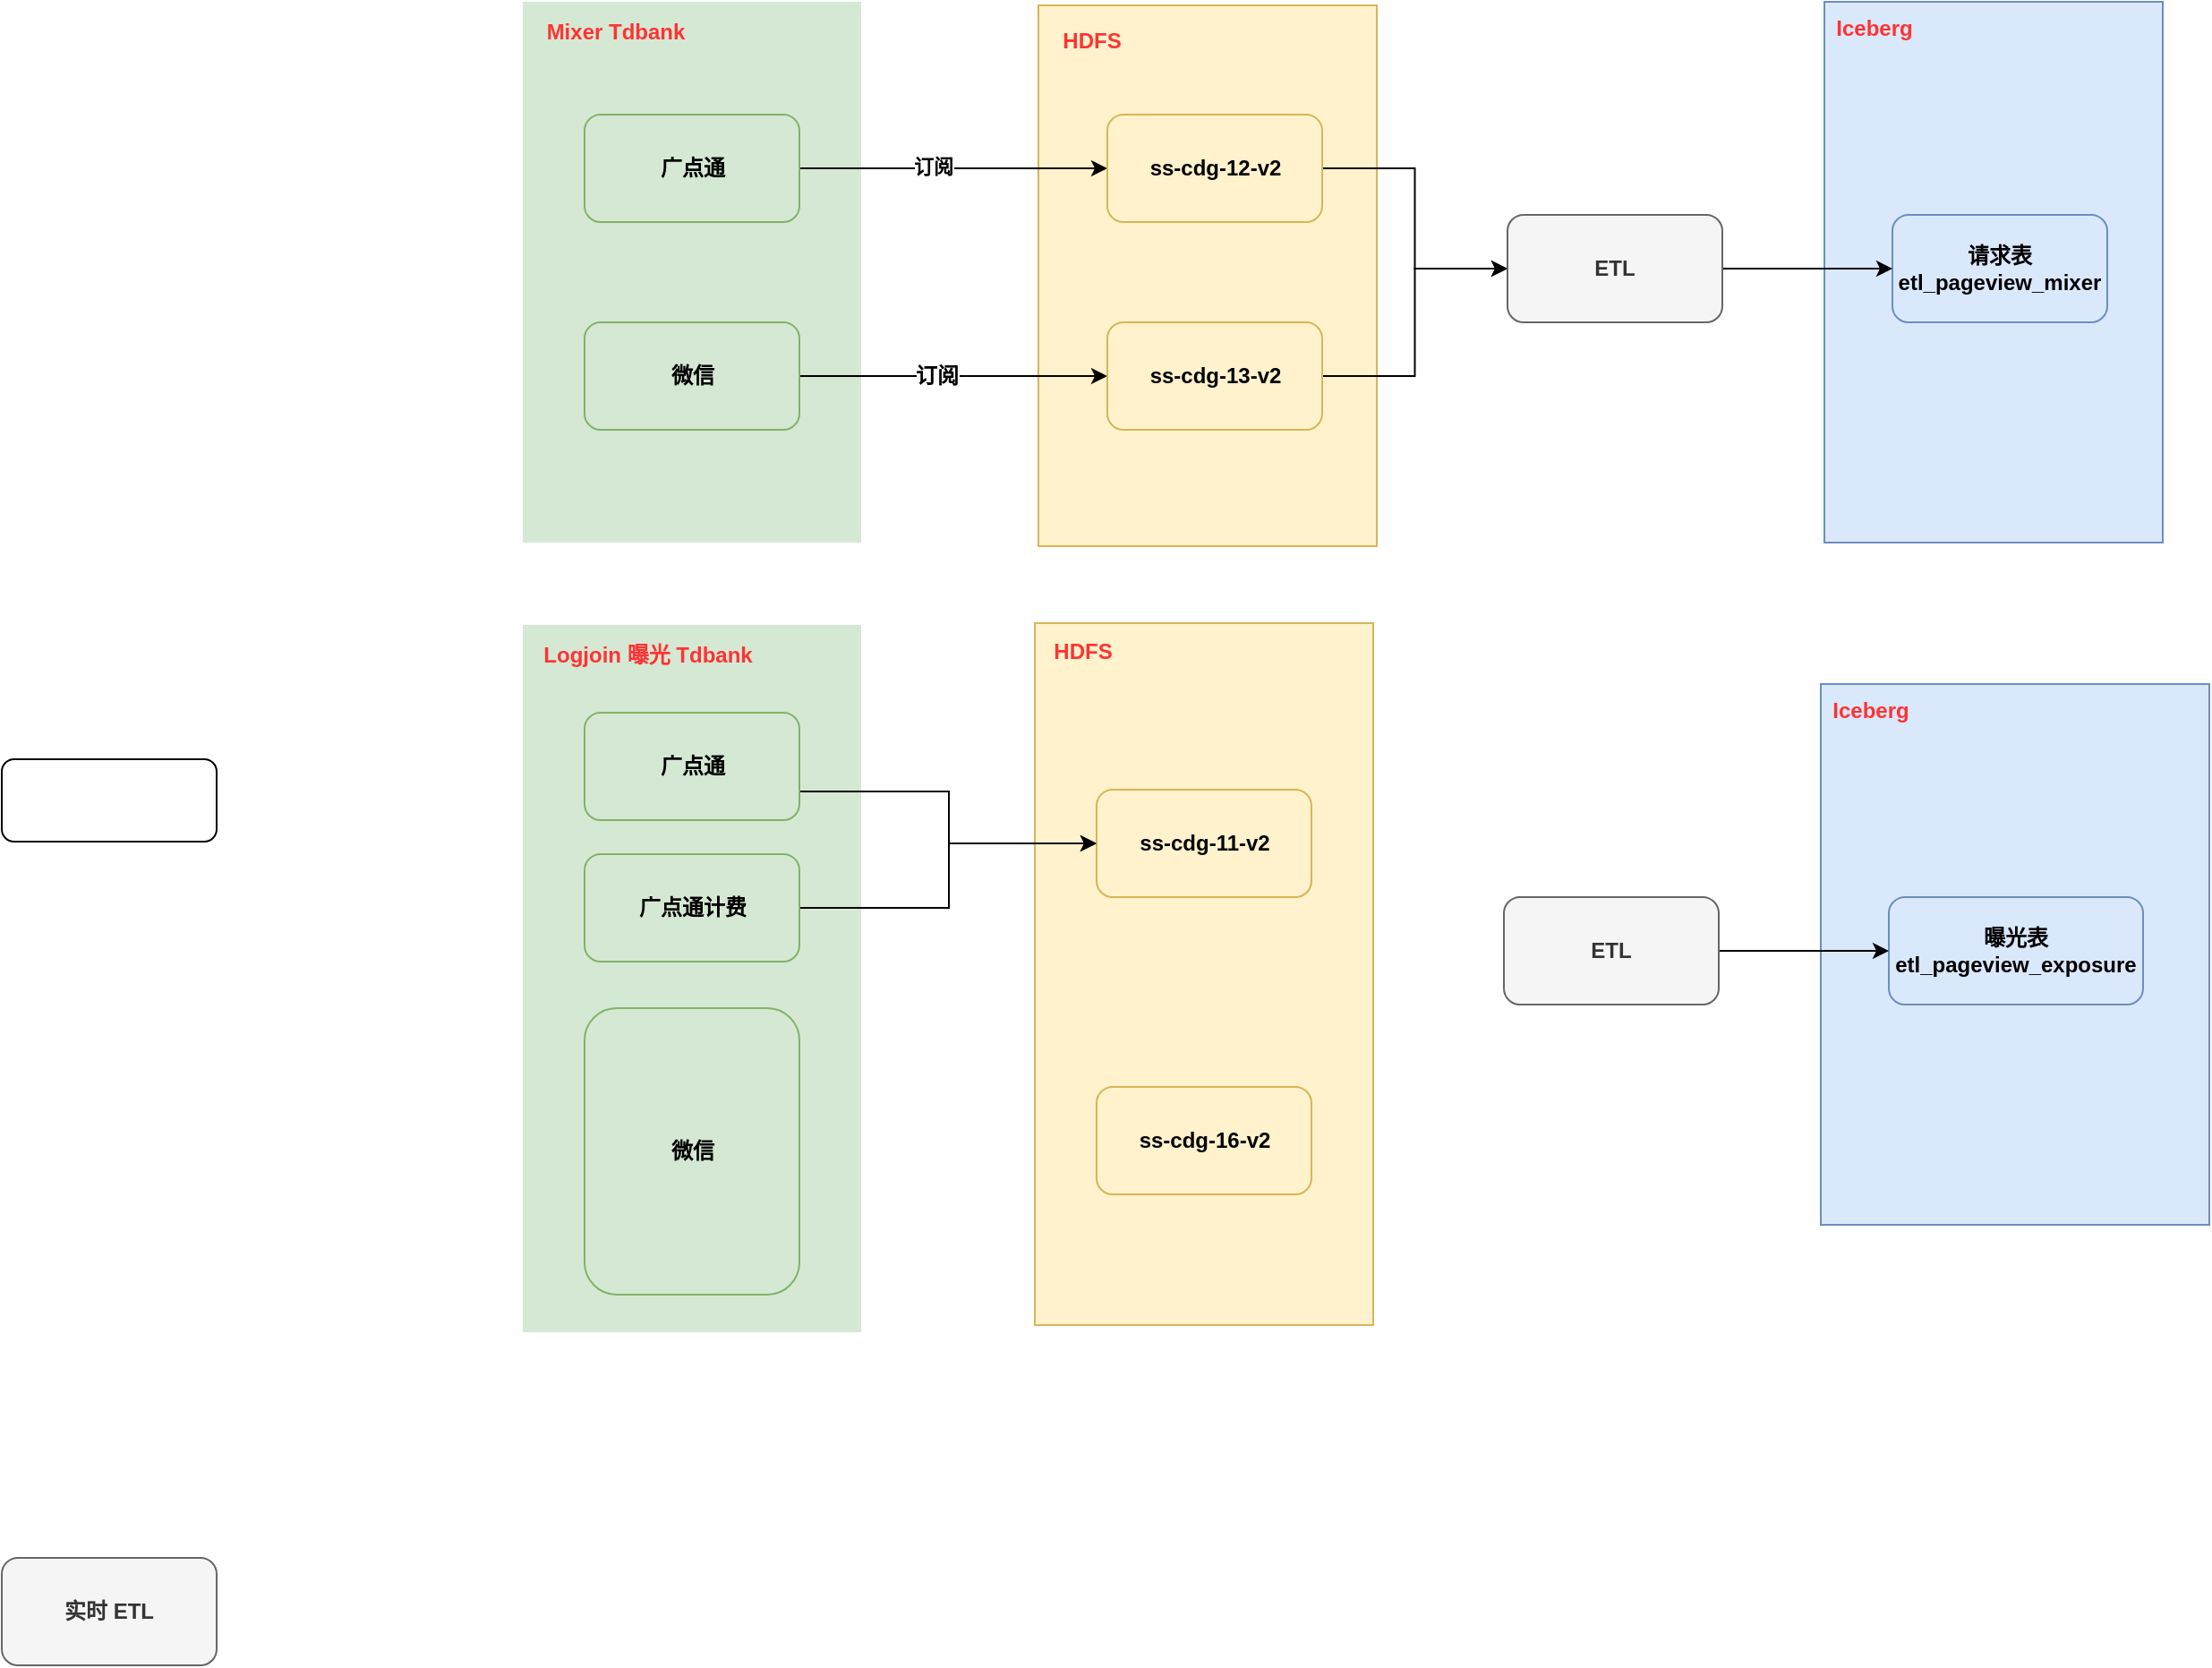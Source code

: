 <mxfile version="20.8.23" type="github">
  <diagram name="Page-1" id="YWD2HjK3y50GLXmwUPNj">
    <mxGraphModel dx="1962" dy="922" grid="0" gridSize="10" guides="1" tooltips="1" connect="1" arrows="1" fold="1" page="0" pageScale="1" pageWidth="850" pageHeight="1100" math="0" shadow="0">
      <root>
        <mxCell id="0" />
        <mxCell id="1" parent="0" />
        <mxCell id="cRGSgN0ht5B0TXOjpEZ--21" value="" style="rounded=0;whiteSpace=wrap;html=1;fillColor=#dae8fc;strokeColor=#6c8ebf;" vertex="1" parent="1">
          <mxGeometry x="909" y="326" width="189" height="302" as="geometry" />
        </mxCell>
        <mxCell id="cRGSgN0ht5B0TXOjpEZ--8" value="" style="rounded=0;whiteSpace=wrap;html=1;fillColor=#fff2cc;strokeColor=#d6b656;" vertex="1" parent="1">
          <mxGeometry x="470" y="328" width="189" height="302" as="geometry" />
        </mxCell>
        <mxCell id="cRGSgN0ht5B0TXOjpEZ--1" value="" style="rounded=0;whiteSpace=wrap;html=1;fillColor=#d5e8d4;strokeColor=none;" vertex="1" parent="1">
          <mxGeometry x="182" y="326" width="189" height="302" as="geometry" />
        </mxCell>
        <mxCell id="cRGSgN0ht5B0TXOjpEZ--10" style="rounded=0;orthogonalLoop=1;jettySize=auto;html=1;exitX=1;exitY=0.5;exitDx=0;exitDy=0;" edge="1" parent="1" source="cRGSgN0ht5B0TXOjpEZ--6" target="cRGSgN0ht5B0TXOjpEZ--9">
          <mxGeometry relative="1" as="geometry" />
        </mxCell>
        <mxCell id="cRGSgN0ht5B0TXOjpEZ--11" value="&lt;b&gt;订阅&lt;/b&gt;" style="edgeLabel;html=1;align=center;verticalAlign=middle;resizable=0;points=[];" vertex="1" connectable="0" parent="cRGSgN0ht5B0TXOjpEZ--10">
          <mxGeometry x="-0.131" y="1" relative="1" as="geometry">
            <mxPoint as="offset" />
          </mxGeometry>
        </mxCell>
        <mxCell id="cRGSgN0ht5B0TXOjpEZ--6" value="&lt;b&gt;广点通&lt;br&gt;&lt;/b&gt;" style="rounded=1;whiteSpace=wrap;html=1;fillColor=#d5e8d4;strokeColor=#82b366;" vertex="1" parent="1">
          <mxGeometry x="216.5" y="389" width="120" height="60" as="geometry" />
        </mxCell>
        <mxCell id="cRGSgN0ht5B0TXOjpEZ--18" style="edgeStyle=orthogonalEdgeStyle;curved=1;rounded=0;orthogonalLoop=1;jettySize=auto;html=1;exitX=1;exitY=0.5;exitDx=0;exitDy=0;fontSize=12;fontColor=#FF3333;" edge="1" parent="1" source="cRGSgN0ht5B0TXOjpEZ--7" target="cRGSgN0ht5B0TXOjpEZ--17">
          <mxGeometry relative="1" as="geometry" />
        </mxCell>
        <mxCell id="cRGSgN0ht5B0TXOjpEZ--20" value="订阅" style="edgeLabel;html=1;align=center;verticalAlign=middle;resizable=0;points=[];fontSize=12;fontColor=#000000;fontStyle=1" vertex="1" connectable="0" parent="cRGSgN0ht5B0TXOjpEZ--18">
          <mxGeometry x="-0.111" relative="1" as="geometry">
            <mxPoint as="offset" />
          </mxGeometry>
        </mxCell>
        <mxCell id="cRGSgN0ht5B0TXOjpEZ--7" value="&lt;b&gt;微信&lt;/b&gt;" style="rounded=1;whiteSpace=wrap;html=1;fillColor=#d5e8d4;strokeColor=#82b366;" vertex="1" parent="1">
          <mxGeometry x="216.5" y="505" width="120" height="60" as="geometry" />
        </mxCell>
        <mxCell id="cRGSgN0ht5B0TXOjpEZ--29" style="edgeStyle=orthogonalEdgeStyle;rounded=0;orthogonalLoop=1;jettySize=auto;html=1;exitX=1;exitY=0.5;exitDx=0;exitDy=0;entryX=0;entryY=0.5;entryDx=0;entryDy=0;fontSize=12;fontColor=#3333FF;" edge="1" parent="1" source="cRGSgN0ht5B0TXOjpEZ--9" target="cRGSgN0ht5B0TXOjpEZ--28">
          <mxGeometry relative="1" as="geometry" />
        </mxCell>
        <mxCell id="cRGSgN0ht5B0TXOjpEZ--9" value="&lt;b&gt;ss-cdg-12-v2&lt;/b&gt;" style="rounded=1;whiteSpace=wrap;html=1;fillColor=#fff2cc;strokeColor=#d6b656;" vertex="1" parent="1">
          <mxGeometry x="508.5" y="389" width="120" height="60" as="geometry" />
        </mxCell>
        <mxCell id="cRGSgN0ht5B0TXOjpEZ--15" value="&lt;b&gt;&lt;font color=&quot;#ff3333&quot; style=&quot;font-size: 12px;&quot;&gt;Mixer Tdbank&lt;/font&gt;&lt;/b&gt;" style="text;html=1;strokeColor=none;fillColor=none;align=center;verticalAlign=middle;whiteSpace=wrap;rounded=0;" vertex="1" parent="1">
          <mxGeometry x="182" y="328" width="104" height="30" as="geometry" />
        </mxCell>
        <mxCell id="cRGSgN0ht5B0TXOjpEZ--16" value="&lt;b&gt;&lt;font color=&quot;#ff3333&quot; style=&quot;font-size: 12px;&quot;&gt;HDFS&lt;/font&gt;&lt;/b&gt;" style="text;html=1;strokeColor=none;fillColor=none;align=center;verticalAlign=middle;whiteSpace=wrap;rounded=0;" vertex="1" parent="1">
          <mxGeometry x="470" y="333" width="60" height="30" as="geometry" />
        </mxCell>
        <mxCell id="cRGSgN0ht5B0TXOjpEZ--30" style="edgeStyle=orthogonalEdgeStyle;rounded=0;orthogonalLoop=1;jettySize=auto;html=1;exitX=1;exitY=0.5;exitDx=0;exitDy=0;entryX=0;entryY=0.5;entryDx=0;entryDy=0;fontSize=12;fontColor=#3333FF;" edge="1" parent="1" source="cRGSgN0ht5B0TXOjpEZ--17" target="cRGSgN0ht5B0TXOjpEZ--28">
          <mxGeometry relative="1" as="geometry" />
        </mxCell>
        <mxCell id="cRGSgN0ht5B0TXOjpEZ--17" value="&lt;b&gt;ss-cdg-13-v2&lt;/b&gt;" style="rounded=1;whiteSpace=wrap;html=1;fillColor=#fff2cc;strokeColor=#d6b656;" vertex="1" parent="1">
          <mxGeometry x="508.5" y="505" width="120" height="60" as="geometry" />
        </mxCell>
        <mxCell id="cRGSgN0ht5B0TXOjpEZ--22" value="&lt;b&gt;&lt;font color=&quot;#ff3333&quot; style=&quot;font-size: 12px;&quot;&gt;Iceberg&lt;/font&gt;&lt;/b&gt;" style="text;html=1;strokeColor=none;fillColor=none;align=center;verticalAlign=middle;whiteSpace=wrap;rounded=0;" vertex="1" parent="1">
          <mxGeometry x="907" y="326" width="60" height="30" as="geometry" />
        </mxCell>
        <mxCell id="cRGSgN0ht5B0TXOjpEZ--23" value="&lt;b&gt;请求表&lt;br&gt;etl_pageview_mixer&lt;br&gt;&lt;/b&gt;" style="rounded=1;whiteSpace=wrap;html=1;fillColor=#dae8fc;strokeColor=#6c8ebf;" vertex="1" parent="1">
          <mxGeometry x="947" y="445" width="120" height="60" as="geometry" />
        </mxCell>
        <mxCell id="cRGSgN0ht5B0TXOjpEZ--31" style="edgeStyle=orthogonalEdgeStyle;rounded=0;orthogonalLoop=1;jettySize=auto;html=1;exitX=1;exitY=0.5;exitDx=0;exitDy=0;entryX=0;entryY=0.5;entryDx=0;entryDy=0;fontSize=12;fontColor=#3333FF;" edge="1" parent="1" source="cRGSgN0ht5B0TXOjpEZ--28" target="cRGSgN0ht5B0TXOjpEZ--23">
          <mxGeometry relative="1" as="geometry" />
        </mxCell>
        <mxCell id="cRGSgN0ht5B0TXOjpEZ--28" value="&lt;b&gt;ETL&lt;/b&gt;" style="rounded=1;whiteSpace=wrap;html=1;fillColor=#f5f5f5;strokeColor=#666666;fontColor=#333333;" vertex="1" parent="1">
          <mxGeometry x="732" y="445" width="120" height="60" as="geometry" />
        </mxCell>
        <mxCell id="cRGSgN0ht5B0TXOjpEZ--32" value="" style="rounded=0;whiteSpace=wrap;html=1;fillColor=#dae8fc;strokeColor=#6c8ebf;" vertex="1" parent="1">
          <mxGeometry x="907" y="707" width="217" height="302" as="geometry" />
        </mxCell>
        <mxCell id="cRGSgN0ht5B0TXOjpEZ--33" value="" style="rounded=0;whiteSpace=wrap;html=1;fillColor=#fff2cc;strokeColor=#d6b656;" vertex="1" parent="1">
          <mxGeometry x="468" y="673" width="189" height="392" as="geometry" />
        </mxCell>
        <mxCell id="cRGSgN0ht5B0TXOjpEZ--34" value="" style="rounded=0;whiteSpace=wrap;html=1;fillColor=#d5e8d4;strokeColor=none;" vertex="1" parent="1">
          <mxGeometry x="182" y="674" width="189" height="395" as="geometry" />
        </mxCell>
        <mxCell id="cRGSgN0ht5B0TXOjpEZ--60" style="edgeStyle=orthogonalEdgeStyle;rounded=0;orthogonalLoop=1;jettySize=auto;html=1;exitX=1;exitY=0.5;exitDx=0;exitDy=0;entryX=0;entryY=0.5;entryDx=0;entryDy=0;fontSize=12;fontColor=#3333FF;" edge="1" parent="1" source="cRGSgN0ht5B0TXOjpEZ--40" target="cRGSgN0ht5B0TXOjpEZ--45">
          <mxGeometry relative="1" as="geometry">
            <Array as="points">
              <mxPoint x="337" y="767" />
              <mxPoint x="420" y="767" />
              <mxPoint x="420" y="796" />
            </Array>
          </mxGeometry>
        </mxCell>
        <mxCell id="cRGSgN0ht5B0TXOjpEZ--40" value="&lt;b&gt;广点通&lt;br&gt;&lt;/b&gt;" style="rounded=1;whiteSpace=wrap;html=1;fillColor=#d5e8d4;strokeColor=#82b366;" vertex="1" parent="1">
          <mxGeometry x="216.5" y="723" width="120" height="60" as="geometry" />
        </mxCell>
        <mxCell id="cRGSgN0ht5B0TXOjpEZ--43" value="&lt;b&gt;微信&lt;/b&gt;" style="rounded=1;whiteSpace=wrap;html=1;fillColor=#d5e8d4;strokeColor=#82b366;" vertex="1" parent="1">
          <mxGeometry x="216.5" y="888" width="120" height="160" as="geometry" />
        </mxCell>
        <mxCell id="cRGSgN0ht5B0TXOjpEZ--45" value="&lt;b&gt;ss-cdg-11-v2&lt;/b&gt;" style="rounded=1;whiteSpace=wrap;html=1;fillColor=#fff2cc;strokeColor=#d6b656;" vertex="1" parent="1">
          <mxGeometry x="502.5" y="766" width="120" height="60" as="geometry" />
        </mxCell>
        <mxCell id="cRGSgN0ht5B0TXOjpEZ--46" value="&lt;b&gt;&lt;font color=&quot;#ff3333&quot; style=&quot;font-size: 12px;&quot;&gt;Logjoin 曝光 Tdbank&lt;/font&gt;&lt;/b&gt;" style="text;html=1;strokeColor=none;fillColor=none;align=center;verticalAlign=middle;whiteSpace=wrap;rounded=0;" vertex="1" parent="1">
          <mxGeometry x="182" y="676" width="140" height="30" as="geometry" />
        </mxCell>
        <mxCell id="cRGSgN0ht5B0TXOjpEZ--47" value="&lt;b&gt;&lt;font color=&quot;#ff3333&quot; style=&quot;font-size: 12px;&quot;&gt;HDFS&lt;/font&gt;&lt;/b&gt;" style="text;html=1;strokeColor=none;fillColor=none;align=center;verticalAlign=middle;whiteSpace=wrap;rounded=0;" vertex="1" parent="1">
          <mxGeometry x="465" y="674" width="60" height="30" as="geometry" />
        </mxCell>
        <mxCell id="cRGSgN0ht5B0TXOjpEZ--49" value="&lt;b&gt;ss-cdg-16-v2&lt;/b&gt;" style="rounded=1;whiteSpace=wrap;html=1;fillColor=#fff2cc;strokeColor=#d6b656;" vertex="1" parent="1">
          <mxGeometry x="502.5" y="932" width="120" height="60" as="geometry" />
        </mxCell>
        <mxCell id="cRGSgN0ht5B0TXOjpEZ--50" value="&lt;b&gt;&lt;font color=&quot;#ff3333&quot; style=&quot;font-size: 12px;&quot;&gt;Iceberg&lt;/font&gt;&lt;/b&gt;" style="text;html=1;strokeColor=none;fillColor=none;align=center;verticalAlign=middle;whiteSpace=wrap;rounded=0;" vertex="1" parent="1">
          <mxGeometry x="905" y="707" width="60" height="30" as="geometry" />
        </mxCell>
        <mxCell id="cRGSgN0ht5B0TXOjpEZ--51" value="&lt;b&gt;曝光表&lt;br&gt;etl_pageview_exposure&lt;br&gt;&lt;/b&gt;" style="rounded=1;whiteSpace=wrap;html=1;fillColor=#dae8fc;strokeColor=#6c8ebf;" vertex="1" parent="1">
          <mxGeometry x="945" y="826" width="142" height="60" as="geometry" />
        </mxCell>
        <mxCell id="cRGSgN0ht5B0TXOjpEZ--52" style="edgeStyle=orthogonalEdgeStyle;rounded=0;orthogonalLoop=1;jettySize=auto;html=1;exitX=1;exitY=0.5;exitDx=0;exitDy=0;entryX=0;entryY=0.5;entryDx=0;entryDy=0;fontSize=12;fontColor=#3333FF;" edge="1" parent="1" source="cRGSgN0ht5B0TXOjpEZ--53" target="cRGSgN0ht5B0TXOjpEZ--51">
          <mxGeometry relative="1" as="geometry" />
        </mxCell>
        <mxCell id="cRGSgN0ht5B0TXOjpEZ--53" value="&lt;b&gt;ETL&lt;/b&gt;" style="rounded=1;whiteSpace=wrap;html=1;fillColor=#f5f5f5;strokeColor=#666666;fontColor=#333333;" vertex="1" parent="1">
          <mxGeometry x="730" y="826" width="120" height="60" as="geometry" />
        </mxCell>
        <mxCell id="cRGSgN0ht5B0TXOjpEZ--54" value="&lt;b&gt;实时 ETL&lt;/b&gt;" style="rounded=1;whiteSpace=wrap;html=1;fillColor=#f5f5f5;strokeColor=#666666;fontColor=#333333;" vertex="1" parent="1">
          <mxGeometry x="-109" y="1195" width="120" height="60" as="geometry" />
        </mxCell>
        <mxCell id="cRGSgN0ht5B0TXOjpEZ--63" style="edgeStyle=orthogonalEdgeStyle;rounded=0;orthogonalLoop=1;jettySize=auto;html=1;exitX=1;exitY=0.5;exitDx=0;exitDy=0;entryX=0;entryY=0.5;entryDx=0;entryDy=0;fontSize=12;fontColor=#3333FF;" edge="1" parent="1" source="cRGSgN0ht5B0TXOjpEZ--57" target="cRGSgN0ht5B0TXOjpEZ--45">
          <mxGeometry relative="1" as="geometry">
            <Array as="points">
              <mxPoint x="420" y="832" />
              <mxPoint x="420" y="796" />
            </Array>
          </mxGeometry>
        </mxCell>
        <mxCell id="cRGSgN0ht5B0TXOjpEZ--57" value="&lt;b&gt;广点通计费&lt;br&gt;&lt;/b&gt;" style="rounded=1;whiteSpace=wrap;html=1;fillColor=#d5e8d4;strokeColor=#82b366;" vertex="1" parent="1">
          <mxGeometry x="216.5" y="802" width="120" height="60" as="geometry" />
        </mxCell>
        <mxCell id="cRGSgN0ht5B0TXOjpEZ--64" value="" style="rounded=1;whiteSpace=wrap;html=1;fontSize=12;fontColor=#3333FF;fillColor=default;" vertex="1" parent="1">
          <mxGeometry x="-109" y="749" width="120" height="46" as="geometry" />
        </mxCell>
      </root>
    </mxGraphModel>
  </diagram>
</mxfile>
